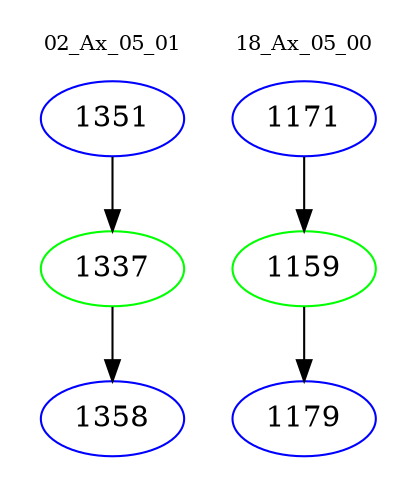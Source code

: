 digraph{
subgraph cluster_0 {
color = white
label = "02_Ax_05_01";
fontsize=10;
T0_1351 [label="1351", color="blue"]
T0_1351 -> T0_1337 [color="black"]
T0_1337 [label="1337", color="green"]
T0_1337 -> T0_1358 [color="black"]
T0_1358 [label="1358", color="blue"]
}
subgraph cluster_1 {
color = white
label = "18_Ax_05_00";
fontsize=10;
T1_1171 [label="1171", color="blue"]
T1_1171 -> T1_1159 [color="black"]
T1_1159 [label="1159", color="green"]
T1_1159 -> T1_1179 [color="black"]
T1_1179 [label="1179", color="blue"]
}
}
